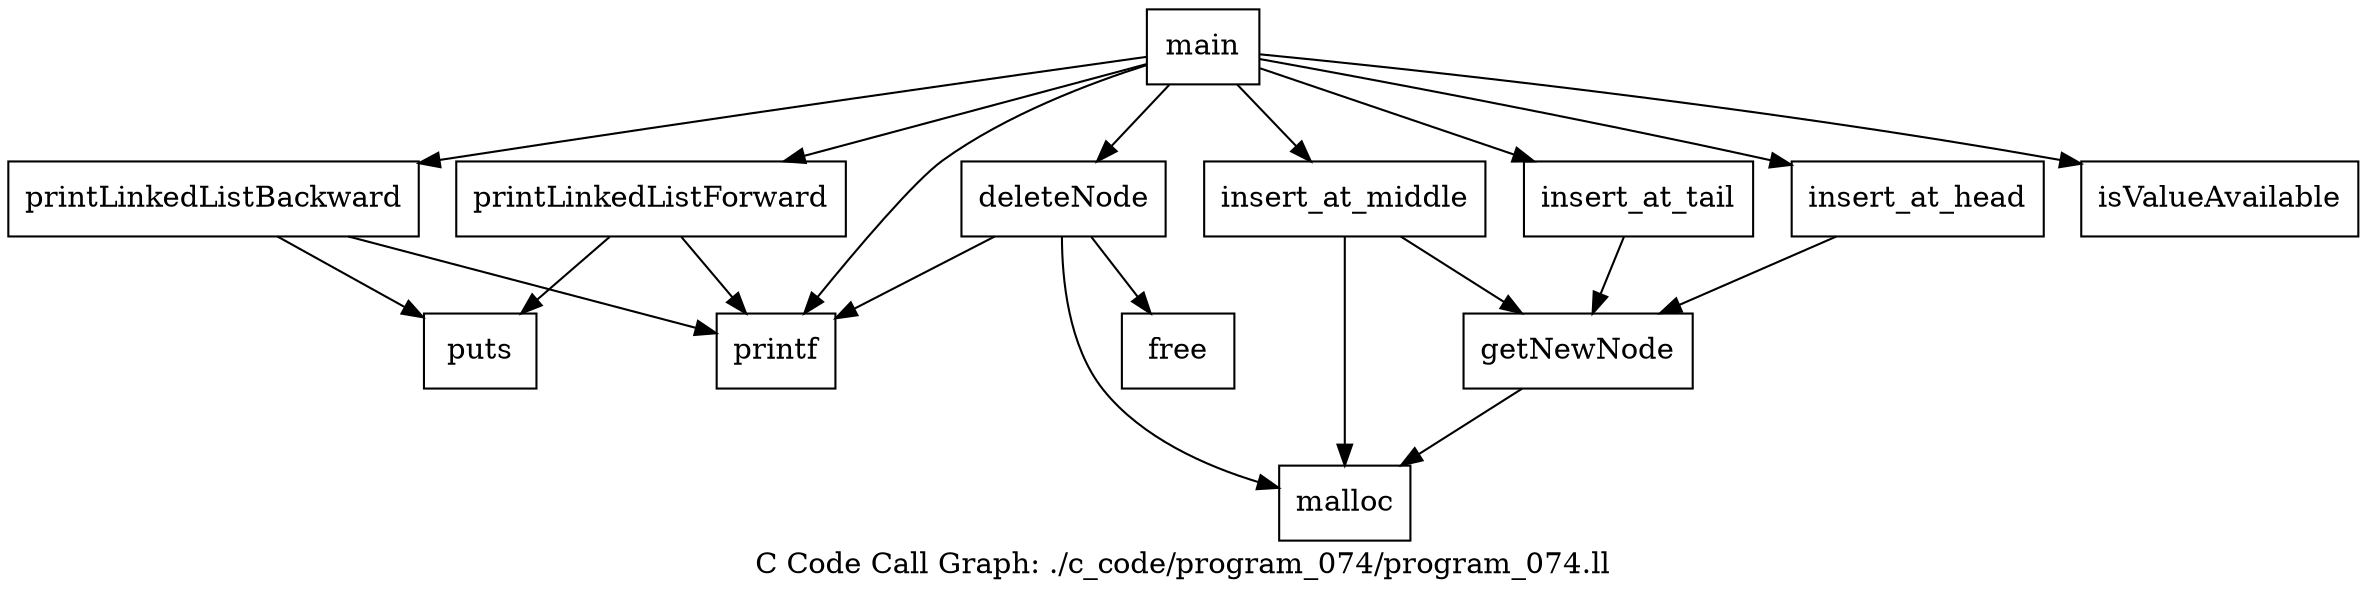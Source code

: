digraph "C Code Call Graph: ./c_code/program_074/program_074.ll" {
	label="C Code Call Graph: ./c_code/program_074/program_074.ll";

	Node0x55dcd0745030 [shape=record,label="{main}"];
	Node0x55dcd0745030 -> Node0x55dcd0745640;
	Node0x55dcd0745030 -> Node0x55dcd0746f70;
	Node0x55dcd0745030 -> Node0x55dcd0750fb0;
	Node0x55dcd0745030 -> Node0x55dcd0750650;
	Node0x55dcd0745030 -> Node0x55dcd074a750;
	Node0x55dcd0745030 -> Node0x55dcd074f480;
	Node0x55dcd0745030 -> Node0x55dcd074d630;
	Node0x55dcd0745030 -> Node0x55dcd07502f0;
	Node0x55dcd0745640 [shape=record,label="{printf}"];
	Node0x55dcd0746f70 [shape=record,label="{insert_at_tail}"];
	Node0x55dcd0746f70 -> Node0x55dcd0760c20;
	Node0x55dcd074d630 [shape=record,label="{insert_at_middle}"];
	Node0x55dcd074d630 -> Node0x55dcd0760c20;
	Node0x55dcd074d630 -> Node0x55dcd0760cd0;
	Node0x55dcd074f480 [shape=record,label="{deleteNode}"];
	Node0x55dcd074f480 -> Node0x55dcd0760cd0;
	Node0x55dcd074f480 -> Node0x55dcd0745640;
	Node0x55dcd074f480 -> Node0x55dcd0760d50;
	Node0x55dcd07502f0 [shape=record,label="{insert_at_head}"];
	Node0x55dcd07502f0 -> Node0x55dcd0760c20;
	Node0x55dcd0750fb0 [shape=record,label="{isValueAvailable}"];
	Node0x55dcd0760c20 [shape=record,label="{getNewNode}"];
	Node0x55dcd0760c20 -> Node0x55dcd0760cd0;
	Node0x55dcd0760cd0 [shape=record,label="{malloc}"];
	Node0x55dcd0760d50 [shape=record,label="{free}"];
	Node0x55dcd074a750 [shape=record,label="{printLinkedListForward}"];
	Node0x55dcd074a750 -> Node0x55dcd0745640;
	Node0x55dcd074a750 -> Node0x55dcd0760e90;
	Node0x55dcd0760e90 [shape=record,label="{puts}"];
	Node0x55dcd0750650 [shape=record,label="{printLinkedListBackward}"];
	Node0x55dcd0750650 -> Node0x55dcd0745640;
	Node0x55dcd0750650 -> Node0x55dcd0760e90;
}
